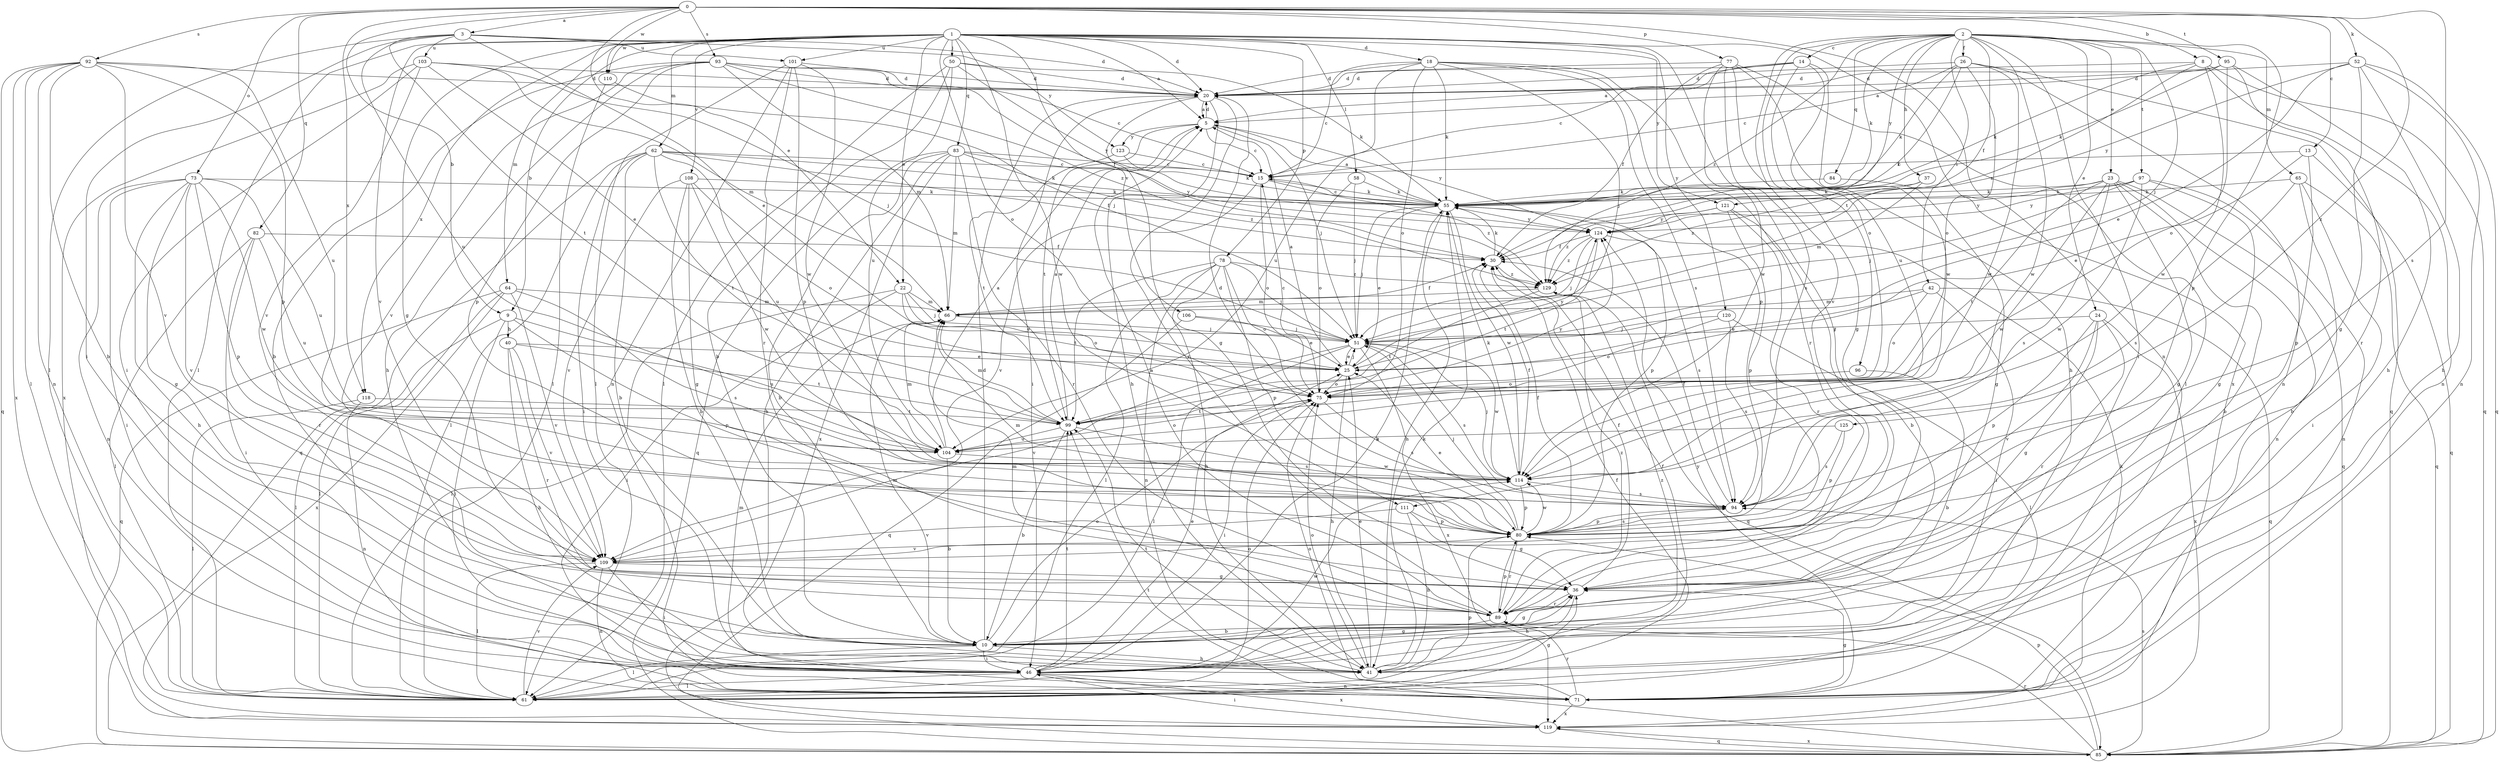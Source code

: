 strict digraph  {
0;
1;
2;
3;
5;
8;
9;
10;
13;
14;
15;
18;
20;
22;
23;
24;
25;
26;
30;
36;
37;
40;
41;
42;
46;
50;
51;
52;
55;
58;
61;
62;
64;
65;
66;
71;
73;
75;
77;
78;
80;
82;
83;
84;
85;
89;
92;
93;
94;
95;
96;
97;
99;
101;
103;
104;
106;
108;
109;
110;
111;
114;
118;
119;
120;
121;
123;
124;
125;
129;
0 -> 3  [label=a];
0 -> 8  [label=b];
0 -> 9  [label=b];
0 -> 13  [label=c];
0 -> 22  [label=e];
0 -> 52  [label=k];
0 -> 71  [label=n];
0 -> 73  [label=o];
0 -> 77  [label=p];
0 -> 82  [label=q];
0 -> 92  [label=s];
0 -> 93  [label=s];
0 -> 94  [label=s];
0 -> 95  [label=t];
0 -> 110  [label=w];
0 -> 118  [label=x];
0 -> 125  [label=z];
1 -> 5  [label=a];
1 -> 9  [label=b];
1 -> 18  [label=d];
1 -> 20  [label=d];
1 -> 22  [label=e];
1 -> 36  [label=g];
1 -> 50  [label=j];
1 -> 58  [label=l];
1 -> 61  [label=l];
1 -> 62  [label=m];
1 -> 64  [label=m];
1 -> 75  [label=o];
1 -> 78  [label=p];
1 -> 83  [label=q];
1 -> 89  [label=r];
1 -> 101  [label=u];
1 -> 106  [label=v];
1 -> 108  [label=v];
1 -> 109  [label=v];
1 -> 110  [label=w];
1 -> 111  [label=w];
1 -> 118  [label=x];
1 -> 119  [label=x];
1 -> 120  [label=y];
1 -> 121  [label=y];
2 -> 14  [label=c];
2 -> 23  [label=e];
2 -> 24  [label=e];
2 -> 26  [label=f];
2 -> 30  [label=f];
2 -> 37  [label=h];
2 -> 42  [label=i];
2 -> 46  [label=i];
2 -> 51  [label=j];
2 -> 55  [label=k];
2 -> 65  [label=m];
2 -> 80  [label=p];
2 -> 84  [label=q];
2 -> 96  [label=t];
2 -> 97  [label=t];
2 -> 109  [label=v];
2 -> 111  [label=w];
2 -> 121  [label=y];
2 -> 129  [label=z];
3 -> 20  [label=d];
3 -> 25  [label=e];
3 -> 46  [label=i];
3 -> 61  [label=l];
3 -> 99  [label=t];
3 -> 101  [label=u];
3 -> 103  [label=u];
3 -> 104  [label=u];
3 -> 123  [label=y];
5 -> 15  [label=c];
5 -> 20  [label=d];
5 -> 51  [label=j];
5 -> 99  [label=t];
5 -> 123  [label=y];
5 -> 124  [label=y];
8 -> 20  [label=d];
8 -> 55  [label=k];
8 -> 71  [label=n];
8 -> 85  [label=q];
8 -> 114  [label=w];
8 -> 129  [label=z];
9 -> 40  [label=h];
9 -> 46  [label=i];
9 -> 61  [label=l];
9 -> 80  [label=p];
9 -> 104  [label=u];
10 -> 20  [label=d];
10 -> 36  [label=g];
10 -> 41  [label=h];
10 -> 46  [label=i];
10 -> 61  [label=l];
10 -> 66  [label=m];
10 -> 75  [label=o];
13 -> 15  [label=c];
13 -> 25  [label=e];
13 -> 80  [label=p];
13 -> 85  [label=q];
14 -> 5  [label=a];
14 -> 15  [label=c];
14 -> 20  [label=d];
14 -> 75  [label=o];
14 -> 104  [label=u];
14 -> 114  [label=w];
15 -> 55  [label=k];
15 -> 75  [label=o];
15 -> 109  [label=v];
15 -> 129  [label=z];
18 -> 15  [label=c];
18 -> 20  [label=d];
18 -> 51  [label=j];
18 -> 55  [label=k];
18 -> 75  [label=o];
18 -> 80  [label=p];
18 -> 89  [label=r];
18 -> 94  [label=s];
18 -> 104  [label=u];
20 -> 5  [label=a];
20 -> 36  [label=g];
20 -> 41  [label=h];
20 -> 46  [label=i];
20 -> 89  [label=r];
22 -> 25  [label=e];
22 -> 46  [label=i];
22 -> 51  [label=j];
22 -> 61  [label=l];
22 -> 66  [label=m];
22 -> 75  [label=o];
23 -> 10  [label=b];
23 -> 36  [label=g];
23 -> 55  [label=k];
23 -> 71  [label=n];
23 -> 85  [label=q];
23 -> 94  [label=s];
23 -> 99  [label=t];
23 -> 114  [label=w];
23 -> 124  [label=y];
24 -> 36  [label=g];
24 -> 51  [label=j];
24 -> 80  [label=p];
24 -> 89  [label=r];
24 -> 109  [label=v];
24 -> 119  [label=x];
25 -> 5  [label=a];
25 -> 41  [label=h];
25 -> 51  [label=j];
25 -> 75  [label=o];
25 -> 124  [label=y];
26 -> 15  [label=c];
26 -> 20  [label=d];
26 -> 30  [label=f];
26 -> 55  [label=k];
26 -> 71  [label=n];
26 -> 75  [label=o];
26 -> 85  [label=q];
26 -> 114  [label=w];
30 -> 55  [label=k];
30 -> 129  [label=z];
36 -> 30  [label=f];
36 -> 41  [label=h];
36 -> 89  [label=r];
37 -> 55  [label=k];
37 -> 66  [label=m];
37 -> 129  [label=z];
40 -> 25  [label=e];
40 -> 41  [label=h];
40 -> 89  [label=r];
40 -> 99  [label=t];
40 -> 109  [label=v];
41 -> 25  [label=e];
41 -> 30  [label=f];
41 -> 55  [label=k];
41 -> 75  [label=o];
41 -> 99  [label=t];
42 -> 25  [label=e];
42 -> 46  [label=i];
42 -> 66  [label=m];
42 -> 75  [label=o];
42 -> 85  [label=q];
46 -> 25  [label=e];
46 -> 36  [label=g];
46 -> 55  [label=k];
46 -> 61  [label=l];
46 -> 71  [label=n];
46 -> 99  [label=t];
46 -> 114  [label=w];
46 -> 119  [label=x];
46 -> 129  [label=z];
50 -> 10  [label=b];
50 -> 20  [label=d];
50 -> 55  [label=k];
50 -> 61  [label=l];
50 -> 104  [label=u];
50 -> 124  [label=y];
51 -> 25  [label=e];
51 -> 61  [label=l];
51 -> 94  [label=s];
51 -> 109  [label=v];
51 -> 114  [label=w];
51 -> 119  [label=x];
52 -> 20  [label=d];
52 -> 25  [label=e];
52 -> 36  [label=g];
52 -> 41  [label=h];
52 -> 71  [label=n];
52 -> 85  [label=q];
52 -> 124  [label=y];
55 -> 5  [label=a];
55 -> 15  [label=c];
55 -> 25  [label=e];
55 -> 41  [label=h];
55 -> 51  [label=j];
55 -> 80  [label=p];
55 -> 114  [label=w];
55 -> 124  [label=y];
58 -> 51  [label=j];
58 -> 55  [label=k];
58 -> 75  [label=o];
61 -> 30  [label=f];
61 -> 36  [label=g];
61 -> 75  [label=o];
61 -> 80  [label=p];
61 -> 109  [label=v];
62 -> 10  [label=b];
62 -> 15  [label=c];
62 -> 30  [label=f];
62 -> 46  [label=i];
62 -> 55  [label=k];
62 -> 61  [label=l];
62 -> 85  [label=q];
62 -> 99  [label=t];
62 -> 104  [label=u];
64 -> 61  [label=l];
64 -> 66  [label=m];
64 -> 85  [label=q];
64 -> 94  [label=s];
64 -> 109  [label=v];
64 -> 119  [label=x];
65 -> 10  [label=b];
65 -> 46  [label=i];
65 -> 55  [label=k];
65 -> 85  [label=q];
65 -> 94  [label=s];
66 -> 30  [label=f];
66 -> 51  [label=j];
71 -> 36  [label=g];
71 -> 66  [label=m];
71 -> 75  [label=o];
71 -> 89  [label=r];
71 -> 119  [label=x];
71 -> 124  [label=y];
73 -> 36  [label=g];
73 -> 41  [label=h];
73 -> 46  [label=i];
73 -> 55  [label=k];
73 -> 71  [label=n];
73 -> 80  [label=p];
73 -> 104  [label=u];
73 -> 109  [label=v];
73 -> 114  [label=w];
75 -> 15  [label=c];
75 -> 46  [label=i];
75 -> 94  [label=s];
75 -> 99  [label=t];
77 -> 20  [label=d];
77 -> 30  [label=f];
77 -> 36  [label=g];
77 -> 41  [label=h];
77 -> 61  [label=l];
77 -> 94  [label=s];
77 -> 114  [label=w];
78 -> 41  [label=h];
78 -> 51  [label=j];
78 -> 61  [label=l];
78 -> 71  [label=n];
78 -> 75  [label=o];
78 -> 80  [label=p];
78 -> 99  [label=t];
78 -> 129  [label=z];
80 -> 25  [label=e];
80 -> 30  [label=f];
80 -> 51  [label=j];
80 -> 66  [label=m];
80 -> 89  [label=r];
80 -> 94  [label=s];
80 -> 109  [label=v];
80 -> 114  [label=w];
82 -> 30  [label=f];
82 -> 46  [label=i];
82 -> 61  [label=l];
82 -> 89  [label=r];
82 -> 104  [label=u];
83 -> 10  [label=b];
83 -> 15  [label=c];
83 -> 41  [label=h];
83 -> 66  [label=m];
83 -> 85  [label=q];
83 -> 89  [label=r];
83 -> 119  [label=x];
83 -> 124  [label=y];
83 -> 129  [label=z];
84 -> 36  [label=g];
84 -> 55  [label=k];
85 -> 80  [label=p];
85 -> 89  [label=r];
85 -> 94  [label=s];
85 -> 99  [label=t];
85 -> 119  [label=x];
89 -> 5  [label=a];
89 -> 10  [label=b];
89 -> 66  [label=m];
89 -> 80  [label=p];
89 -> 129  [label=z];
92 -> 10  [label=b];
92 -> 20  [label=d];
92 -> 61  [label=l];
92 -> 71  [label=n];
92 -> 80  [label=p];
92 -> 85  [label=q];
92 -> 104  [label=u];
92 -> 109  [label=v];
92 -> 119  [label=x];
93 -> 10  [label=b];
93 -> 15  [label=c];
93 -> 20  [label=d];
93 -> 30  [label=f];
93 -> 41  [label=h];
93 -> 66  [label=m];
93 -> 80  [label=p];
93 -> 109  [label=v];
93 -> 129  [label=z];
94 -> 30  [label=f];
94 -> 80  [label=p];
95 -> 5  [label=a];
95 -> 20  [label=d];
95 -> 41  [label=h];
95 -> 55  [label=k];
95 -> 75  [label=o];
95 -> 89  [label=r];
96 -> 10  [label=b];
96 -> 75  [label=o];
97 -> 36  [label=g];
97 -> 51  [label=j];
97 -> 55  [label=k];
97 -> 71  [label=n];
97 -> 114  [label=w];
97 -> 124  [label=y];
99 -> 5  [label=a];
99 -> 10  [label=b];
99 -> 66  [label=m];
99 -> 94  [label=s];
99 -> 104  [label=u];
99 -> 124  [label=y];
101 -> 20  [label=d];
101 -> 61  [label=l];
101 -> 71  [label=n];
101 -> 80  [label=p];
101 -> 89  [label=r];
101 -> 114  [label=w];
103 -> 20  [label=d];
103 -> 25  [label=e];
103 -> 46  [label=i];
103 -> 51  [label=j];
103 -> 66  [label=m];
103 -> 109  [label=v];
103 -> 119  [label=x];
104 -> 5  [label=a];
104 -> 10  [label=b];
104 -> 66  [label=m];
104 -> 75  [label=o];
104 -> 114  [label=w];
106 -> 25  [label=e];
106 -> 51  [label=j];
106 -> 85  [label=q];
108 -> 10  [label=b];
108 -> 36  [label=g];
108 -> 55  [label=k];
108 -> 75  [label=o];
108 -> 109  [label=v];
108 -> 114  [label=w];
109 -> 36  [label=g];
109 -> 46  [label=i];
109 -> 61  [label=l];
109 -> 71  [label=n];
110 -> 51  [label=j];
110 -> 61  [label=l];
111 -> 36  [label=g];
111 -> 41  [label=h];
111 -> 80  [label=p];
111 -> 109  [label=v];
114 -> 20  [label=d];
114 -> 30  [label=f];
114 -> 51  [label=j];
114 -> 55  [label=k];
114 -> 80  [label=p];
114 -> 94  [label=s];
118 -> 61  [label=l];
118 -> 71  [label=n];
118 -> 99  [label=t];
119 -> 46  [label=i];
119 -> 55  [label=k];
119 -> 85  [label=q];
120 -> 51  [label=j];
120 -> 61  [label=l];
120 -> 75  [label=o];
120 -> 94  [label=s];
121 -> 10  [label=b];
121 -> 80  [label=p];
121 -> 89  [label=r];
121 -> 124  [label=y];
121 -> 129  [label=z];
123 -> 15  [label=c];
123 -> 55  [label=k];
123 -> 99  [label=t];
124 -> 30  [label=f];
124 -> 51  [label=j];
124 -> 94  [label=s];
124 -> 99  [label=t];
124 -> 129  [label=z];
125 -> 80  [label=p];
125 -> 94  [label=s];
125 -> 104  [label=u];
129 -> 66  [label=m];
129 -> 85  [label=q];
129 -> 99  [label=t];
}
